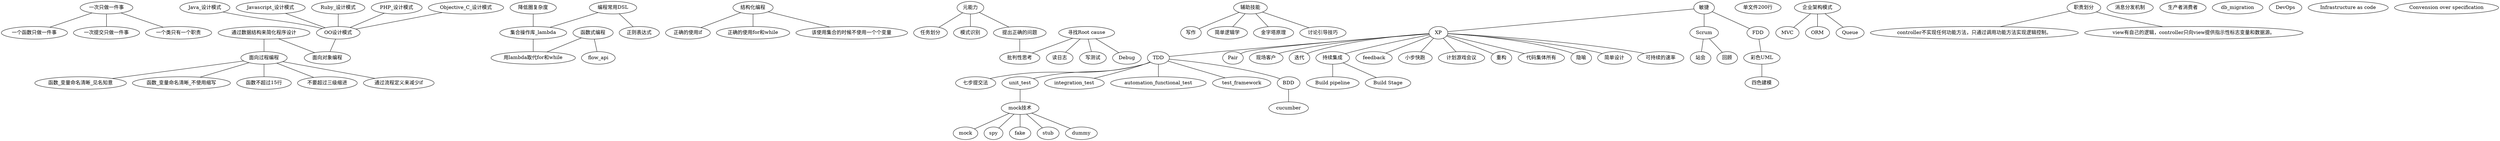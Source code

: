 graph craftmanship_knowlege_map {
  一次只做一件事 -- 一个函数只做一件事;
  一次只做一件事 -- 一次提交只做一件事;
  一次只做一件事 -- 一个类只有一个职责;
  面向过程编程 -- 函数_变量命名清晰_见名知意;
  面向过程编程 -- 函数_变量命名清晰_不使用缩写;
  面向过程编程 -- 函数不超过15行;
  面向过程编程 -- 不要超过三级缩进;
  面向过程编程 -- 通过流程定义来减少if;
  函数式编程 -- 用lambda取代for和while;
  函数式编程 -- flow_api;
  结构化编程 -- 正确的使用if;
  结构化编程 -- 正确的使用for和while;
  结构化编程 -- 该使用集合的时候不使用一个个变量;
  编程常用DSL -- 集合操作库_lambda, 正则表达式;
  降低圈复杂度 -- 集合操作库_lambda -- 用lambda取代for和while;
  通过数据结构来简化程序设计 -- 面向对象编程, 面向过程编程;
  元能力 -- 任务划分, 模式识别, 提出正确的问题;
  提出正确的问题 -- 批判性思考;
  辅助技能 -- 写作, 简单逻辑学, 金字塔原理,讨论引导技巧;
  "寻找Root cause" -- 读日志,写测试,Debug,批判性思考;
  TDD -- 七步提交法;
  TDD -- unit_test -- mock技术 -- mock,spy,fake,stub,dummy;
  TDD -- integration_test;
  TDD -- automation_functional_test;
  TDD -- test_framework;
  TDD -- BDD;
  BDD -- cucumber;
  单文件200行;
  企业架构模式 -- MVC,ORM,Queue;
  职责划分 -- controller不实现任何功能方法，只通过调用功能方法实现逻辑控制。;
  职责划分 -- view有自己的逻辑，controller只向view提供指示性标志变量和数据源。;
  Java_设计模式,Javascript_设计模式,Ruby_设计模式,PHP_设计模式,Objective_C_设计模式 -- OO设计模式 -- 面向对象编程;
  消息分发机制;
  生产者消费者;
  db_migration;
  DevOps;
  敏捷 -- XP,Scrum,FDD;
  FDD -- 彩色UML -- 四色建模;
  Scrum -- 站会,回顾;
  XP -- TDD, Pair, 现场客户, 迭代, 持续集成, feedback,小步快跑,计划游戏会议,重构,代码集体所有,隐喻,简单设计,可持续的速率;
  持续集成 -- "Build pipeline" ,"Build Stage";
  "Infrastructure as code"
  "Convension over specification";
}	